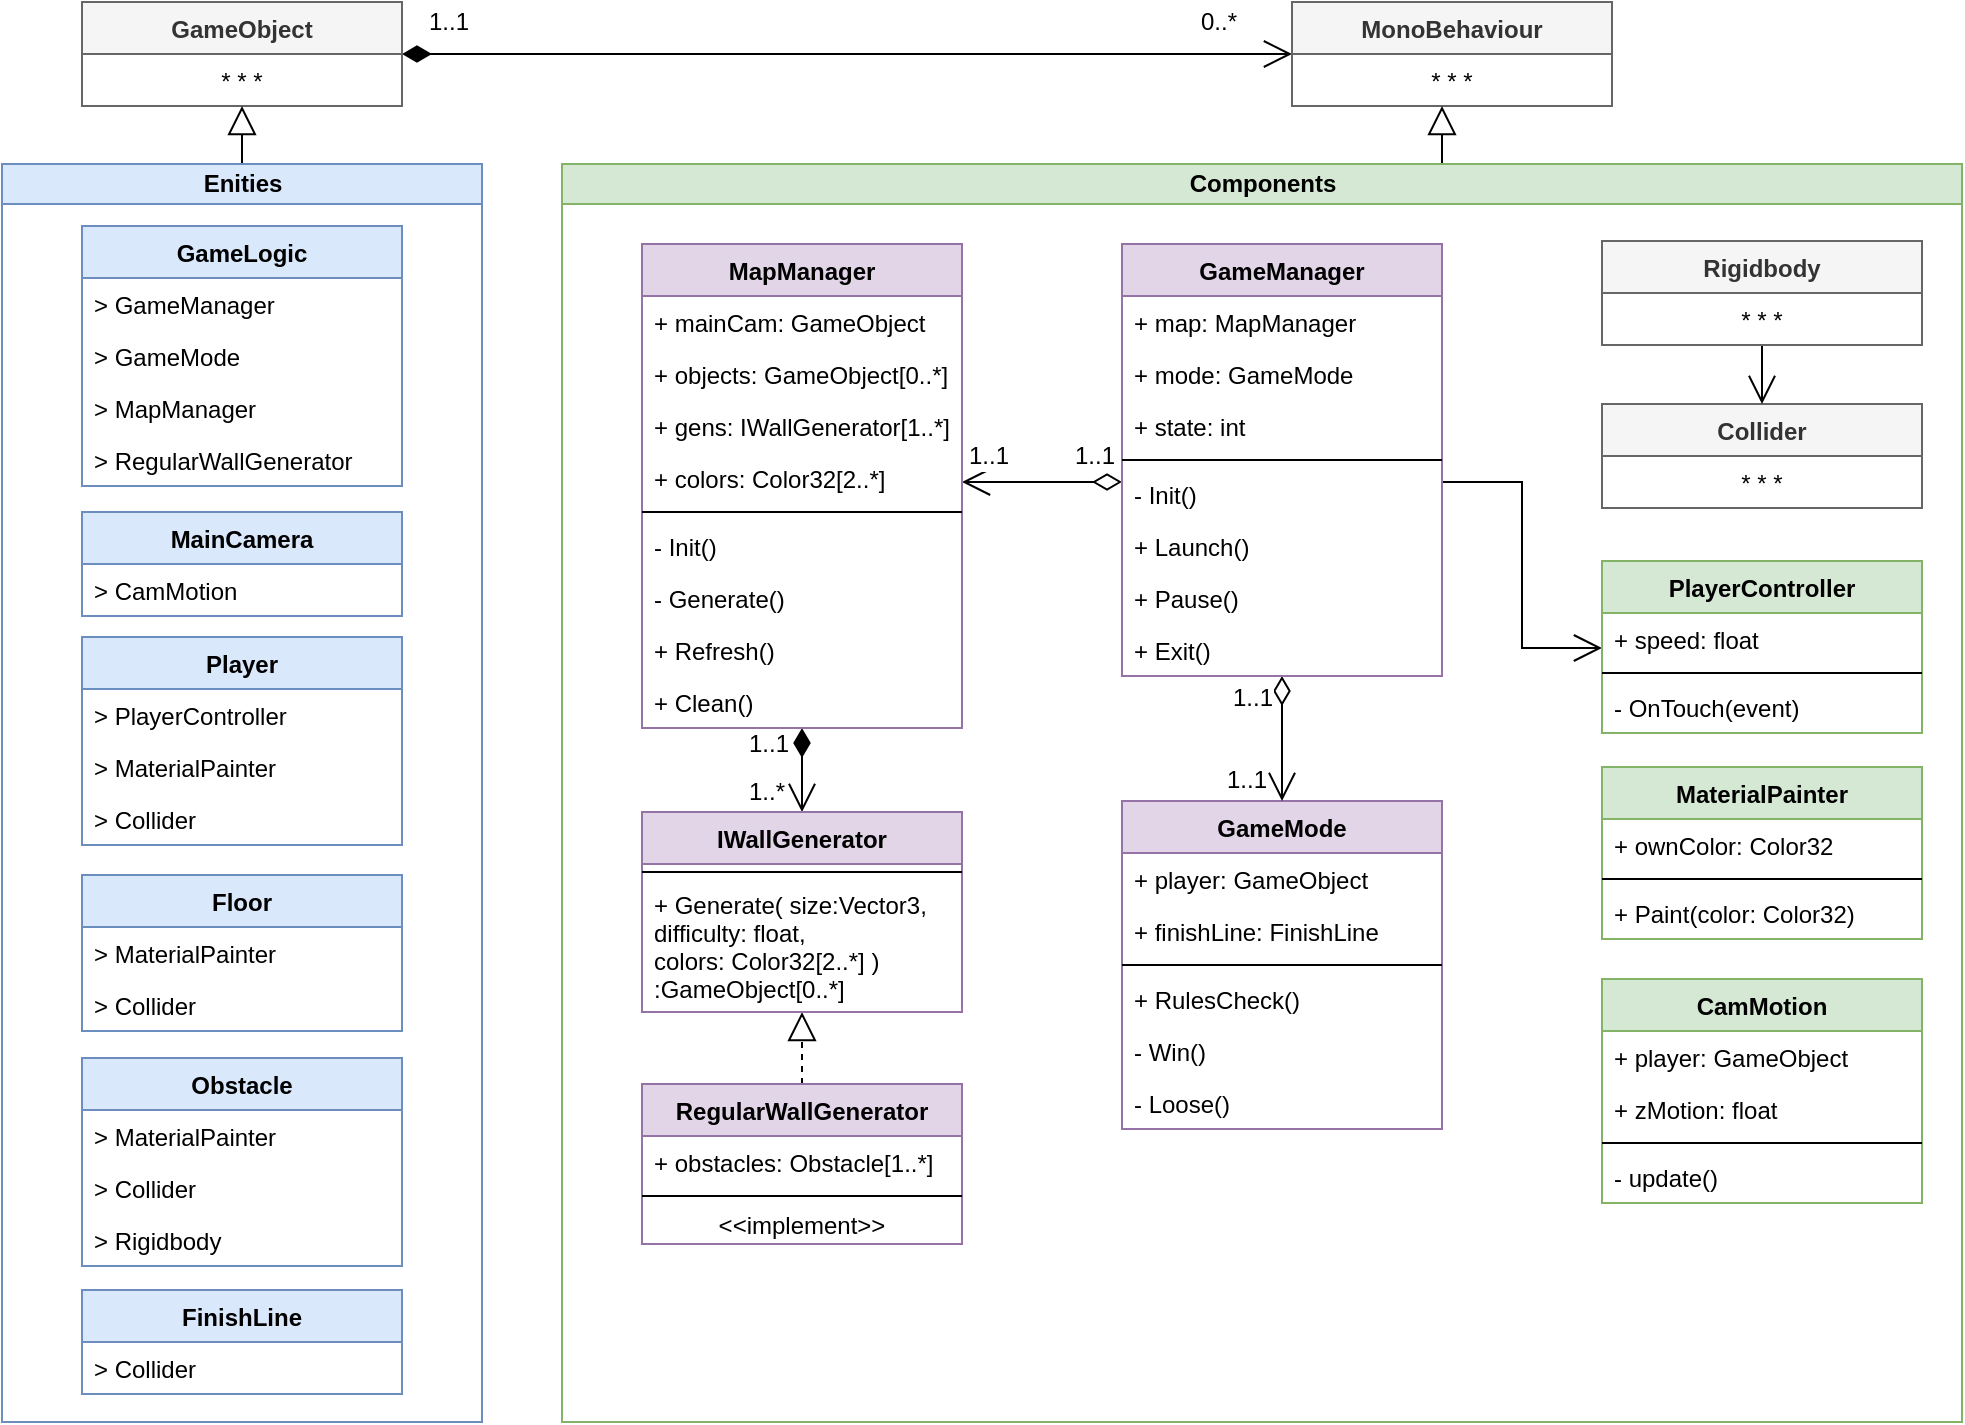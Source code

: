 <mxfile pages="1" version="11.2.4" type="device"><diagram id="SyFU3XobUK3VFmOFQdtk" name="Page-1"><mxGraphModel dx="1185" dy="693" grid="1" gridSize="10" guides="1" tooltips="1" connect="1" arrows="1" fold="1" page="1" pageScale="1" pageWidth="827" pageHeight="1169" math="0" shadow="0"><root><mxCell id="0"/><mxCell id="1" parent="0"/><mxCell id="uDE6Geh_XxL6lr4cTmdv-70" style="edgeStyle=orthogonalEdgeStyle;rounded=0;orthogonalLoop=1;jettySize=auto;html=1;startSize=12;endArrow=diamondThin;endFill=1;endSize=12;startArrow=open;startFill=0;" edge="1" parent="1" source="uDE6Geh_XxL6lr4cTmdv-1" target="uDE6Geh_XxL6lr4cTmdv-5"><mxGeometry relative="1" as="geometry"/></mxCell><mxCell id="uDE6Geh_XxL6lr4cTmdv-71" value="1..1" style="text;html=1;resizable=0;points=[];align=center;verticalAlign=middle;labelBackgroundColor=#ffffff;" vertex="1" connectable="0" parent="uDE6Geh_XxL6lr4cTmdv-70"><mxGeometry x="0.939" y="-2" relative="1" as="geometry"><mxPoint x="9" y="-14" as="offset"/></mxGeometry></mxCell><mxCell id="uDE6Geh_XxL6lr4cTmdv-72" value="0..*" style="text;html=1;resizable=0;points=[];align=center;verticalAlign=middle;labelBackgroundColor=#ffffff;" vertex="1" connectable="0" parent="uDE6Geh_XxL6lr4cTmdv-70"><mxGeometry x="-0.817" y="3" relative="1" as="geometry"><mxPoint x="3" y="-19" as="offset"/></mxGeometry></mxCell><mxCell id="uDE6Geh_XxL6lr4cTmdv-1" value="MonoBehaviour" style="swimlane;fontStyle=1;align=center;verticalAlign=top;childLayout=stackLayout;horizontal=1;startSize=26;horizontalStack=0;resizeParent=1;resizeParentMax=0;resizeLast=0;collapsible=1;marginBottom=0;fillColor=#f5f5f5;strokeColor=#666666;fontColor=#333333;" vertex="1" parent="1"><mxGeometry x="685" y="280" width="160" height="52" as="geometry"/></mxCell><mxCell id="uDE6Geh_XxL6lr4cTmdv-2" value="* * *" style="text;strokeColor=none;fillColor=none;align=center;verticalAlign=top;spacingLeft=4;spacingRight=4;overflow=hidden;rotatable=0;points=[[0,0.5],[1,0.5]];portConstraint=eastwest;" vertex="1" parent="uDE6Geh_XxL6lr4cTmdv-1"><mxGeometry y="26" width="160" height="26" as="geometry"/></mxCell><mxCell id="uDE6Geh_XxL6lr4cTmdv-5" value="GameObject" style="swimlane;fontStyle=1;align=center;verticalAlign=top;childLayout=stackLayout;horizontal=1;startSize=26;horizontalStack=0;resizeParent=1;resizeParentMax=0;resizeLast=0;collapsible=1;marginBottom=0;fillColor=#f5f5f5;strokeColor=#666666;fontColor=#333333;" vertex="1" parent="1"><mxGeometry x="80" y="280" width="160" height="52" as="geometry"/></mxCell><mxCell id="uDE6Geh_XxL6lr4cTmdv-6" value="* * *" style="text;strokeColor=none;fillColor=none;align=center;verticalAlign=top;spacingLeft=4;spacingRight=4;overflow=hidden;rotatable=0;points=[[0,0.5],[1,0.5]];portConstraint=eastwest;" vertex="1" parent="uDE6Geh_XxL6lr4cTmdv-5"><mxGeometry y="26" width="160" height="26" as="geometry"/></mxCell><mxCell id="uDE6Geh_XxL6lr4cTmdv-53" style="edgeStyle=orthogonalEdgeStyle;rounded=0;orthogonalLoop=1;jettySize=auto;html=1;endArrow=block;endFill=0;endSize=12;startSize=12;" edge="1" parent="1" source="uDE6Geh_XxL6lr4cTmdv-54" target="uDE6Geh_XxL6lr4cTmdv-1"><mxGeometry relative="1" as="geometry"><mxPoint x="800" y="400" as="sourcePoint"/><Array as="points"><mxPoint x="760" y="350"/><mxPoint x="760" y="350"/></Array></mxGeometry></mxCell><mxCell id="uDE6Geh_XxL6lr4cTmdv-54" value="Components" style="swimlane;html=1;startSize=20;horizontal=1;containerType=tree;fillColor=#d5e8d4;strokeColor=#82b366;" vertex="1" parent="1"><mxGeometry x="320" y="361" width="700" height="629" as="geometry"/></mxCell><mxCell id="uDE6Geh_XxL6lr4cTmdv-80" style="edgeStyle=orthogonalEdgeStyle;rounded=0;orthogonalLoop=1;jettySize=auto;html=1;startArrow=none;startFill=0;startSize=12;endArrow=open;endFill=0;endSize=12;" edge="1" parent="uDE6Geh_XxL6lr4cTmdv-54" source="uDE6Geh_XxL6lr4cTmdv-9" target="uDE6Geh_XxL6lr4cTmdv-21"><mxGeometry relative="1" as="geometry"><Array as="points"><mxPoint x="480" y="159"/><mxPoint x="480" y="242"/></Array></mxGeometry></mxCell><mxCell id="uDE6Geh_XxL6lr4cTmdv-42" value="GameMode" style="swimlane;fontStyle=1;align=center;verticalAlign=top;childLayout=stackLayout;horizontal=1;startSize=26;horizontalStack=0;resizeParent=1;resizeParentMax=0;resizeLast=0;collapsible=1;marginBottom=0;fillColor=#e1d5e7;strokeColor=#9673a6;" vertex="1" parent="uDE6Geh_XxL6lr4cTmdv-54"><mxGeometry x="280" y="318.5" width="160" height="164" as="geometry"/></mxCell><mxCell id="uDE6Geh_XxL6lr4cTmdv-43" value="+ player: GameObject" style="text;strokeColor=none;fillColor=none;align=left;verticalAlign=top;spacingLeft=4;spacingRight=4;overflow=hidden;rotatable=0;points=[[0,0.5],[1,0.5]];portConstraint=eastwest;" vertex="1" parent="uDE6Geh_XxL6lr4cTmdv-42"><mxGeometry y="26" width="160" height="26" as="geometry"/></mxCell><mxCell id="uDE6Geh_XxL6lr4cTmdv-129" value="+ finishLine: FinishLine" style="text;strokeColor=none;fillColor=none;align=left;verticalAlign=top;spacingLeft=4;spacingRight=4;overflow=hidden;rotatable=0;points=[[0,0.5],[1,0.5]];portConstraint=eastwest;" vertex="1" parent="uDE6Geh_XxL6lr4cTmdv-42"><mxGeometry y="52" width="160" height="26" as="geometry"/></mxCell><mxCell id="uDE6Geh_XxL6lr4cTmdv-44" value="" style="line;strokeWidth=1;fillColor=none;align=left;verticalAlign=middle;spacingTop=-1;spacingLeft=3;spacingRight=3;rotatable=0;labelPosition=right;points=[];portConstraint=eastwest;" vertex="1" parent="uDE6Geh_XxL6lr4cTmdv-42"><mxGeometry y="78" width="160" height="8" as="geometry"/></mxCell><mxCell id="uDE6Geh_XxL6lr4cTmdv-45" value="+ RulesCheck()" style="text;strokeColor=none;fillColor=none;align=left;verticalAlign=top;spacingLeft=4;spacingRight=4;overflow=hidden;rotatable=0;points=[[0,0.5],[1,0.5]];portConstraint=eastwest;" vertex="1" parent="uDE6Geh_XxL6lr4cTmdv-42"><mxGeometry y="86" width="160" height="26" as="geometry"/></mxCell><mxCell id="uDE6Geh_XxL6lr4cTmdv-87" value="- Win()" style="text;strokeColor=none;fillColor=none;align=left;verticalAlign=top;spacingLeft=4;spacingRight=4;overflow=hidden;rotatable=0;points=[[0,0.5],[1,0.5]];portConstraint=eastwest;" vertex="1" parent="uDE6Geh_XxL6lr4cTmdv-42"><mxGeometry y="112" width="160" height="26" as="geometry"/></mxCell><mxCell id="uDE6Geh_XxL6lr4cTmdv-84" value="- Loose()" style="text;strokeColor=none;fillColor=none;align=left;verticalAlign=top;spacingLeft=4;spacingRight=4;overflow=hidden;rotatable=0;points=[[0,0.5],[1,0.5]];portConstraint=eastwest;" vertex="1" parent="uDE6Geh_XxL6lr4cTmdv-42"><mxGeometry y="138" width="160" height="26" as="geometry"/></mxCell><mxCell id="uDE6Geh_XxL6lr4cTmdv-38" value="MaterialPainter" style="swimlane;fontStyle=1;align=center;verticalAlign=top;childLayout=stackLayout;horizontal=1;startSize=26;horizontalStack=0;resizeParent=1;resizeParentMax=0;resizeLast=0;collapsible=1;marginBottom=0;fillColor=#d5e8d4;strokeColor=#82b366;" vertex="1" parent="uDE6Geh_XxL6lr4cTmdv-54"><mxGeometry x="520" y="301.5" width="160" height="86" as="geometry"/></mxCell><mxCell id="uDE6Geh_XxL6lr4cTmdv-39" value="+ ownColor: Color32" style="text;strokeColor=none;fillColor=none;align=left;verticalAlign=top;spacingLeft=4;spacingRight=4;overflow=hidden;rotatable=0;points=[[0,0.5],[1,0.5]];portConstraint=eastwest;" vertex="1" parent="uDE6Geh_XxL6lr4cTmdv-38"><mxGeometry y="26" width="160" height="26" as="geometry"/></mxCell><mxCell id="uDE6Geh_XxL6lr4cTmdv-40" value="" style="line;strokeWidth=1;fillColor=none;align=left;verticalAlign=middle;spacingTop=-1;spacingLeft=3;spacingRight=3;rotatable=0;labelPosition=right;points=[];portConstraint=eastwest;" vertex="1" parent="uDE6Geh_XxL6lr4cTmdv-38"><mxGeometry y="52" width="160" height="8" as="geometry"/></mxCell><mxCell id="uDE6Geh_XxL6lr4cTmdv-41" value="+ Paint(color: Color32)" style="text;strokeColor=none;fillColor=none;align=left;verticalAlign=top;spacingLeft=4;spacingRight=4;overflow=hidden;rotatable=0;points=[[0,0.5],[1,0.5]];portConstraint=eastwest;" vertex="1" parent="uDE6Geh_XxL6lr4cTmdv-38"><mxGeometry y="60" width="160" height="26" as="geometry"/></mxCell><mxCell id="uDE6Geh_XxL6lr4cTmdv-75" style="edgeStyle=orthogonalEdgeStyle;rounded=0;orthogonalLoop=1;jettySize=auto;html=1;startArrow=diamondThin;startFill=0;startSize=12;endArrow=open;endFill=0;endSize=12;" edge="1" parent="uDE6Geh_XxL6lr4cTmdv-54" source="uDE6Geh_XxL6lr4cTmdv-9" target="uDE6Geh_XxL6lr4cTmdv-42"><mxGeometry relative="1" as="geometry"><Array as="points"><mxPoint x="360" y="289"/><mxPoint x="360" y="289"/></Array></mxGeometry></mxCell><mxCell id="uDE6Geh_XxL6lr4cTmdv-104" value="1..1" style="text;html=1;resizable=0;points=[];align=center;verticalAlign=middle;labelBackgroundColor=#ffffff;" vertex="1" connectable="0" parent="uDE6Geh_XxL6lr4cTmdv-75"><mxGeometry x="-0.68" y="1" relative="1" as="geometry"><mxPoint x="-16" y="0.5" as="offset"/></mxGeometry></mxCell><mxCell id="uDE6Geh_XxL6lr4cTmdv-105" value="1..1" style="text;html=1;resizable=0;points=[];align=center;verticalAlign=middle;labelBackgroundColor=#ffffff;direction=south;" vertex="1" connectable="0" parent="uDE6Geh_XxL6lr4cTmdv-75"><mxGeometry x="0.677" y="-3" relative="1" as="geometry"><mxPoint x="-15" y="-0.5" as="offset"/></mxGeometry></mxCell><mxCell id="uDE6Geh_XxL6lr4cTmdv-76" style="edgeStyle=orthogonalEdgeStyle;rounded=0;orthogonalLoop=1;jettySize=auto;html=1;startArrow=diamondThin;startFill=0;startSize=12;endArrow=open;endFill=0;endSize=12;" edge="1" parent="uDE6Geh_XxL6lr4cTmdv-54" source="uDE6Geh_XxL6lr4cTmdv-9" target="uDE6Geh_XxL6lr4cTmdv-33"><mxGeometry relative="1" as="geometry"><Array as="points"><mxPoint x="240" y="159"/><mxPoint x="240" y="159"/></Array></mxGeometry></mxCell><mxCell id="uDE6Geh_XxL6lr4cTmdv-102" value="1..1" style="text;html=1;resizable=0;points=[];align=center;verticalAlign=middle;labelBackgroundColor=#ffffff;" vertex="1" connectable="0" parent="uDE6Geh_XxL6lr4cTmdv-76"><mxGeometry x="0.765" y="-1" relative="1" as="geometry"><mxPoint x="3" y="-12" as="offset"/></mxGeometry></mxCell><mxCell id="uDE6Geh_XxL6lr4cTmdv-103" value="1..1" style="text;html=1;resizable=0;points=[];align=center;verticalAlign=middle;labelBackgroundColor=#ffffff;" vertex="1" connectable="0" parent="uDE6Geh_XxL6lr4cTmdv-76"><mxGeometry x="-0.255" y="17" relative="1" as="geometry"><mxPoint x="16" y="-30" as="offset"/></mxGeometry></mxCell><mxCell id="uDE6Geh_XxL6lr4cTmdv-9" value="GameManager" style="swimlane;fontStyle=1;align=center;verticalAlign=top;childLayout=stackLayout;horizontal=1;startSize=26;horizontalStack=0;resizeParent=1;resizeParentMax=0;resizeLast=0;collapsible=1;marginBottom=0;fillColor=#e1d5e7;strokeColor=#9673a6;" vertex="1" parent="uDE6Geh_XxL6lr4cTmdv-54"><mxGeometry x="280" y="40" width="160" height="216" as="geometry"/></mxCell><mxCell id="uDE6Geh_XxL6lr4cTmdv-81" value="+ map: MapManager" style="text;strokeColor=none;fillColor=none;align=left;verticalAlign=top;spacingLeft=4;spacingRight=4;overflow=hidden;rotatable=0;points=[[0,0.5],[1,0.5]];portConstraint=eastwest;" vertex="1" parent="uDE6Geh_XxL6lr4cTmdv-9"><mxGeometry y="26" width="160" height="26" as="geometry"/></mxCell><mxCell id="uDE6Geh_XxL6lr4cTmdv-82" value="+ mode: GameMode" style="text;strokeColor=none;fillColor=none;align=left;verticalAlign=top;spacingLeft=4;spacingRight=4;overflow=hidden;rotatable=0;points=[[0,0.5],[1,0.5]];portConstraint=eastwest;" vertex="1" parent="uDE6Geh_XxL6lr4cTmdv-9"><mxGeometry y="52" width="160" height="26" as="geometry"/></mxCell><mxCell id="uDE6Geh_XxL6lr4cTmdv-10" value="+ state: int" style="text;strokeColor=none;fillColor=none;align=left;verticalAlign=top;spacingLeft=4;spacingRight=4;overflow=hidden;rotatable=0;points=[[0,0.5],[1,0.5]];portConstraint=eastwest;" vertex="1" parent="uDE6Geh_XxL6lr4cTmdv-9"><mxGeometry y="78" width="160" height="26" as="geometry"/></mxCell><mxCell id="uDE6Geh_XxL6lr4cTmdv-11" value="" style="line;strokeWidth=1;fillColor=none;align=left;verticalAlign=middle;spacingTop=-1;spacingLeft=3;spacingRight=3;rotatable=0;labelPosition=right;points=[];portConstraint=eastwest;" vertex="1" parent="uDE6Geh_XxL6lr4cTmdv-9"><mxGeometry y="104" width="160" height="8" as="geometry"/></mxCell><mxCell id="uDE6Geh_XxL6lr4cTmdv-83" value="- Init()" style="text;strokeColor=none;fillColor=none;align=left;verticalAlign=top;spacingLeft=4;spacingRight=4;overflow=hidden;rotatable=0;points=[[0,0.5],[1,0.5]];portConstraint=eastwest;" vertex="1" parent="uDE6Geh_XxL6lr4cTmdv-9"><mxGeometry y="112" width="160" height="26" as="geometry"/></mxCell><mxCell id="uDE6Geh_XxL6lr4cTmdv-12" value="+ Launch()" style="text;strokeColor=none;fillColor=none;align=left;verticalAlign=top;spacingLeft=4;spacingRight=4;overflow=hidden;rotatable=0;points=[[0,0.5],[1,0.5]];portConstraint=eastwest;" vertex="1" parent="uDE6Geh_XxL6lr4cTmdv-9"><mxGeometry y="138" width="160" height="26" as="geometry"/></mxCell><mxCell id="uDE6Geh_XxL6lr4cTmdv-85" value="+ Pause()" style="text;strokeColor=none;fillColor=none;align=left;verticalAlign=top;spacingLeft=4;spacingRight=4;overflow=hidden;rotatable=0;points=[[0,0.5],[1,0.5]];portConstraint=eastwest;" vertex="1" parent="uDE6Geh_XxL6lr4cTmdv-9"><mxGeometry y="164" width="160" height="26" as="geometry"/></mxCell><mxCell id="uDE6Geh_XxL6lr4cTmdv-86" value="+ Exit()" style="text;strokeColor=none;fillColor=none;align=left;verticalAlign=top;spacingLeft=4;spacingRight=4;overflow=hidden;rotatable=0;points=[[0,0.5],[1,0.5]];portConstraint=eastwest;" vertex="1" parent="uDE6Geh_XxL6lr4cTmdv-9"><mxGeometry y="190" width="160" height="26" as="geometry"/></mxCell><mxCell id="uDE6Geh_XxL6lr4cTmdv-46" value="CamMotion" style="swimlane;fontStyle=1;align=center;verticalAlign=top;childLayout=stackLayout;horizontal=1;startSize=26;horizontalStack=0;resizeParent=1;resizeParentMax=0;resizeLast=0;collapsible=1;marginBottom=0;fillColor=#d5e8d4;strokeColor=#82b366;" vertex="1" parent="uDE6Geh_XxL6lr4cTmdv-54"><mxGeometry x="520" y="407.5" width="160" height="112" as="geometry"/></mxCell><mxCell id="uDE6Geh_XxL6lr4cTmdv-109" value="+ player: GameObject" style="text;strokeColor=none;fillColor=none;align=left;verticalAlign=top;spacingLeft=4;spacingRight=4;overflow=hidden;rotatable=0;points=[[0,0.5],[1,0.5]];portConstraint=eastwest;" vertex="1" parent="uDE6Geh_XxL6lr4cTmdv-46"><mxGeometry y="26" width="160" height="26" as="geometry"/></mxCell><mxCell id="uDE6Geh_XxL6lr4cTmdv-47" value="+ zMotion: float" style="text;strokeColor=none;fillColor=none;align=left;verticalAlign=top;spacingLeft=4;spacingRight=4;overflow=hidden;rotatable=0;points=[[0,0.5],[1,0.5]];portConstraint=eastwest;" vertex="1" parent="uDE6Geh_XxL6lr4cTmdv-46"><mxGeometry y="52" width="160" height="26" as="geometry"/></mxCell><mxCell id="uDE6Geh_XxL6lr4cTmdv-48" value="" style="line;strokeWidth=1;fillColor=none;align=left;verticalAlign=middle;spacingTop=-1;spacingLeft=3;spacingRight=3;rotatable=0;labelPosition=right;points=[];portConstraint=eastwest;" vertex="1" parent="uDE6Geh_XxL6lr4cTmdv-46"><mxGeometry y="78" width="160" height="8" as="geometry"/></mxCell><mxCell id="uDE6Geh_XxL6lr4cTmdv-49" value="- update()" style="text;strokeColor=none;fillColor=none;align=left;verticalAlign=top;spacingLeft=4;spacingRight=4;overflow=hidden;rotatable=0;points=[[0,0.5],[1,0.5]];portConstraint=eastwest;" vertex="1" parent="uDE6Geh_XxL6lr4cTmdv-46"><mxGeometry y="86" width="160" height="26" as="geometry"/></mxCell><mxCell id="uDE6Geh_XxL6lr4cTmdv-97" style="edgeStyle=orthogonalEdgeStyle;rounded=0;orthogonalLoop=1;jettySize=auto;html=1;startArrow=none;startFill=0;startSize=12;endArrow=block;endFill=0;endSize=12;dashed=1;" edge="1" parent="uDE6Geh_XxL6lr4cTmdv-54" source="uDE6Geh_XxL6lr4cTmdv-25" target="uDE6Geh_XxL6lr4cTmdv-91"><mxGeometry relative="1" as="geometry"><Array as="points"><mxPoint x="120" y="412"/><mxPoint x="120" y="412"/></Array></mxGeometry></mxCell><mxCell id="uDE6Geh_XxL6lr4cTmdv-25" value="RegularWallGenerator" style="swimlane;fontStyle=1;align=center;verticalAlign=top;childLayout=stackLayout;horizontal=1;startSize=26;horizontalStack=0;resizeParent=1;resizeParentMax=0;resizeLast=0;collapsible=1;marginBottom=0;fillColor=#e1d5e7;strokeColor=#9673a6;" vertex="1" parent="uDE6Geh_XxL6lr4cTmdv-54"><mxGeometry x="40" y="460" width="160" height="80" as="geometry"/></mxCell><mxCell id="uDE6Geh_XxL6lr4cTmdv-26" value="+ obstacles: Obstacle[1..*]" style="text;strokeColor=none;fillColor=none;align=left;verticalAlign=top;spacingLeft=4;spacingRight=4;overflow=hidden;rotatable=0;points=[[0,0.5],[1,0.5]];portConstraint=eastwest;" vertex="1" parent="uDE6Geh_XxL6lr4cTmdv-25"><mxGeometry y="26" width="160" height="26" as="geometry"/></mxCell><mxCell id="uDE6Geh_XxL6lr4cTmdv-27" value="" style="line;strokeWidth=1;fillColor=none;align=left;verticalAlign=middle;spacingTop=-1;spacingLeft=3;spacingRight=3;rotatable=0;labelPosition=right;points=[];portConstraint=eastwest;" vertex="1" parent="uDE6Geh_XxL6lr4cTmdv-25"><mxGeometry y="52" width="160" height="8" as="geometry"/></mxCell><mxCell id="uDE6Geh_XxL6lr4cTmdv-28" value="&lt;&lt;implement&gt;&gt;" style="text;strokeColor=none;fillColor=none;align=center;verticalAlign=middle;spacingLeft=4;spacingRight=4;overflow=hidden;rotatable=0;points=[[0,0.5],[1,0.5]];portConstraint=eastwest;" vertex="1" parent="uDE6Geh_XxL6lr4cTmdv-25"><mxGeometry y="60" width="160" height="20" as="geometry"/></mxCell><mxCell id="uDE6Geh_XxL6lr4cTmdv-77" style="edgeStyle=orthogonalEdgeStyle;rounded=0;orthogonalLoop=1;jettySize=auto;html=1;startArrow=diamondThin;startFill=1;startSize=12;endArrow=open;endFill=0;endSize=12;" edge="1" parent="uDE6Geh_XxL6lr4cTmdv-54" source="uDE6Geh_XxL6lr4cTmdv-33" target="uDE6Geh_XxL6lr4cTmdv-91"><mxGeometry relative="1" as="geometry"><Array as="points"><mxPoint x="120" y="289"/><mxPoint x="120" y="289"/></Array></mxGeometry></mxCell><mxCell id="uDE6Geh_XxL6lr4cTmdv-99" value="1..1" style="text;html=1;resizable=0;points=[];align=center;verticalAlign=middle;labelBackgroundColor=#ffffff;" vertex="1" connectable="0" parent="uDE6Geh_XxL6lr4cTmdv-77"><mxGeometry x="-0.191" relative="1" as="geometry"><mxPoint x="-17" y="-9.5" as="offset"/></mxGeometry></mxCell><mxCell id="uDE6Geh_XxL6lr4cTmdv-101" value="1..*" style="text;html=1;resizable=0;points=[];align=center;verticalAlign=middle;labelBackgroundColor=#ffffff;" vertex="1" connectable="0" parent="uDE6Geh_XxL6lr4cTmdv-77"><mxGeometry x="0.562" y="-6" relative="1" as="geometry"><mxPoint x="-12" y="-1" as="offset"/></mxGeometry></mxCell><mxCell id="uDE6Geh_XxL6lr4cTmdv-33" value="MapManager" style="swimlane;fontStyle=1;align=center;verticalAlign=top;childLayout=stackLayout;horizontal=1;startSize=26;horizontalStack=0;resizeParent=1;resizeParentMax=0;resizeLast=0;collapsible=1;marginBottom=0;fillColor=#e1d5e7;strokeColor=#9673a6;" vertex="1" parent="uDE6Geh_XxL6lr4cTmdv-54"><mxGeometry x="40" y="40" width="160" height="242" as="geometry"/></mxCell><mxCell id="uDE6Geh_XxL6lr4cTmdv-30" value="+ mainCam: GameObject" style="text;strokeColor=none;fillColor=none;align=left;verticalAlign=top;spacingLeft=4;spacingRight=4;overflow=hidden;rotatable=0;points=[[0,0.5],[1,0.5]];portConstraint=eastwest;" vertex="1" parent="uDE6Geh_XxL6lr4cTmdv-33"><mxGeometry y="26" width="160" height="26" as="geometry"/></mxCell><mxCell id="uDE6Geh_XxL6lr4cTmdv-34" value="+ objects: GameObject[0..*]" style="text;strokeColor=none;fillColor=none;align=left;verticalAlign=top;spacingLeft=4;spacingRight=4;overflow=hidden;rotatable=0;points=[[0,0.5],[1,0.5]];portConstraint=eastwest;" vertex="1" parent="uDE6Geh_XxL6lr4cTmdv-33"><mxGeometry y="52" width="160" height="26" as="geometry"/></mxCell><mxCell id="uDE6Geh_XxL6lr4cTmdv-96" value="+ gens: IWallGenerator[1..*]" style="text;strokeColor=none;fillColor=none;align=left;verticalAlign=top;spacingLeft=4;spacingRight=4;overflow=hidden;rotatable=0;points=[[0,0.5],[1,0.5]];portConstraint=eastwest;" vertex="1" parent="uDE6Geh_XxL6lr4cTmdv-33"><mxGeometry y="78" width="160" height="26" as="geometry"/></mxCell><mxCell id="uDE6Geh_XxL6lr4cTmdv-107" value="+ colors: Color32[2..*]" style="text;strokeColor=none;fillColor=none;align=left;verticalAlign=top;spacingLeft=4;spacingRight=4;overflow=hidden;rotatable=0;points=[[0,0.5],[1,0.5]];portConstraint=eastwest;" vertex="1" parent="uDE6Geh_XxL6lr4cTmdv-33"><mxGeometry y="104" width="160" height="26" as="geometry"/></mxCell><mxCell id="uDE6Geh_XxL6lr4cTmdv-35" value="" style="line;strokeWidth=1;fillColor=none;align=left;verticalAlign=middle;spacingTop=-1;spacingLeft=3;spacingRight=3;rotatable=0;labelPosition=right;points=[];portConstraint=eastwest;" vertex="1" parent="uDE6Geh_XxL6lr4cTmdv-33"><mxGeometry y="130" width="160" height="8" as="geometry"/></mxCell><mxCell id="uDE6Geh_XxL6lr4cTmdv-95" value="- Init()" style="text;strokeColor=none;fillColor=none;align=left;verticalAlign=top;spacingLeft=4;spacingRight=4;overflow=hidden;rotatable=0;points=[[0,0.5],[1,0.5]];portConstraint=eastwest;" vertex="1" parent="uDE6Geh_XxL6lr4cTmdv-33"><mxGeometry y="138" width="160" height="26" as="geometry"/></mxCell><mxCell id="uDE6Geh_XxL6lr4cTmdv-88" value="- Generate()" style="text;strokeColor=none;fillColor=none;align=left;verticalAlign=top;spacingLeft=4;spacingRight=4;overflow=hidden;rotatable=0;points=[[0,0.5],[1,0.5]];portConstraint=eastwest;" vertex="1" parent="uDE6Geh_XxL6lr4cTmdv-33"><mxGeometry y="164" width="160" height="26" as="geometry"/></mxCell><mxCell id="uDE6Geh_XxL6lr4cTmdv-36" value="+ Refresh()" style="text;strokeColor=none;fillColor=none;align=left;verticalAlign=top;spacingLeft=4;spacingRight=4;overflow=hidden;rotatable=0;points=[[0,0.5],[1,0.5]];portConstraint=eastwest;" vertex="1" parent="uDE6Geh_XxL6lr4cTmdv-33"><mxGeometry y="190" width="160" height="26" as="geometry"/></mxCell><mxCell id="uDE6Geh_XxL6lr4cTmdv-89" value="+ Clean()" style="text;strokeColor=none;fillColor=none;align=left;verticalAlign=top;spacingLeft=4;spacingRight=4;overflow=hidden;rotatable=0;points=[[0,0.5],[1,0.5]];portConstraint=eastwest;" vertex="1" parent="uDE6Geh_XxL6lr4cTmdv-33"><mxGeometry y="216" width="160" height="26" as="geometry"/></mxCell><mxCell id="uDE6Geh_XxL6lr4cTmdv-21" value="PlayerController" style="swimlane;fontStyle=1;align=center;verticalAlign=top;childLayout=stackLayout;horizontal=1;startSize=26;horizontalStack=0;resizeParent=1;resizeParentMax=0;resizeLast=0;collapsible=1;marginBottom=0;fillColor=#d5e8d4;strokeColor=#82b366;" vertex="1" parent="uDE6Geh_XxL6lr4cTmdv-54"><mxGeometry x="520" y="198.5" width="160" height="86" as="geometry"/></mxCell><mxCell id="uDE6Geh_XxL6lr4cTmdv-22" value="+ speed: float" style="text;strokeColor=none;fillColor=none;align=left;verticalAlign=top;spacingLeft=4;spacingRight=4;overflow=hidden;rotatable=0;points=[[0,0.5],[1,0.5]];portConstraint=eastwest;" vertex="1" parent="uDE6Geh_XxL6lr4cTmdv-21"><mxGeometry y="26" width="160" height="26" as="geometry"/></mxCell><mxCell id="uDE6Geh_XxL6lr4cTmdv-23" value="" style="line;strokeWidth=1;fillColor=none;align=left;verticalAlign=middle;spacingTop=-1;spacingLeft=3;spacingRight=3;rotatable=0;labelPosition=right;points=[];portConstraint=eastwest;" vertex="1" parent="uDE6Geh_XxL6lr4cTmdv-21"><mxGeometry y="52" width="160" height="8" as="geometry"/></mxCell><mxCell id="uDE6Geh_XxL6lr4cTmdv-24" value="- OnTouch(event)" style="text;strokeColor=none;fillColor=none;align=left;verticalAlign=top;spacingLeft=4;spacingRight=4;overflow=hidden;rotatable=0;points=[[0,0.5],[1,0.5]];portConstraint=eastwest;" vertex="1" parent="uDE6Geh_XxL6lr4cTmdv-21"><mxGeometry y="60" width="160" height="26" as="geometry"/></mxCell><mxCell id="uDE6Geh_XxL6lr4cTmdv-13" value="Collider" style="swimlane;fontStyle=1;align=center;verticalAlign=top;childLayout=stackLayout;horizontal=1;startSize=26;horizontalStack=0;resizeParent=1;resizeParentMax=0;resizeLast=0;collapsible=1;marginBottom=0;fillColor=#f5f5f5;strokeColor=#666666;fontColor=#333333;" vertex="1" parent="uDE6Geh_XxL6lr4cTmdv-54"><mxGeometry x="520" y="120" width="160" height="52" as="geometry"/></mxCell><mxCell id="uDE6Geh_XxL6lr4cTmdv-14" value="* * *" style="text;strokeColor=none;fillColor=none;align=center;verticalAlign=top;spacingLeft=4;spacingRight=4;overflow=hidden;rotatable=0;points=[[0,0.5],[1,0.5]];portConstraint=eastwest;" vertex="1" parent="uDE6Geh_XxL6lr4cTmdv-13"><mxGeometry y="26" width="160" height="26" as="geometry"/></mxCell><mxCell id="uDE6Geh_XxL6lr4cTmdv-74" style="edgeStyle=orthogonalEdgeStyle;rounded=0;orthogonalLoop=1;jettySize=auto;html=1;startArrow=none;startFill=0;startSize=12;endArrow=open;endFill=0;endSize=12;" edge="1" parent="uDE6Geh_XxL6lr4cTmdv-54" source="uDE6Geh_XxL6lr4cTmdv-17" target="uDE6Geh_XxL6lr4cTmdv-13"><mxGeometry relative="1" as="geometry"><Array as="points"><mxPoint x="600" y="99"/><mxPoint x="600" y="99"/></Array></mxGeometry></mxCell><mxCell id="uDE6Geh_XxL6lr4cTmdv-17" value="Rigidbody" style="swimlane;fontStyle=1;align=center;verticalAlign=top;childLayout=stackLayout;horizontal=1;startSize=26;horizontalStack=0;resizeParent=1;resizeParentMax=0;resizeLast=0;collapsible=1;marginBottom=0;fillColor=#f5f5f5;strokeColor=#666666;fontColor=#333333;" vertex="1" parent="uDE6Geh_XxL6lr4cTmdv-54"><mxGeometry x="520" y="38.5" width="160" height="52" as="geometry"/></mxCell><mxCell id="uDE6Geh_XxL6lr4cTmdv-18" value="* * *" style="text;strokeColor=none;fillColor=none;align=center;verticalAlign=top;spacingLeft=4;spacingRight=4;overflow=hidden;rotatable=0;points=[[0,0.5],[1,0.5]];portConstraint=eastwest;" vertex="1" parent="uDE6Geh_XxL6lr4cTmdv-17"><mxGeometry y="26" width="160" height="26" as="geometry"/></mxCell><mxCell id="uDE6Geh_XxL6lr4cTmdv-91" value="IWallGenerator" style="swimlane;fontStyle=1;align=center;verticalAlign=top;childLayout=stackLayout;horizontal=1;startSize=26;horizontalStack=0;resizeParent=1;resizeParentMax=0;resizeLast=0;collapsible=1;marginBottom=0;fillColor=#e1d5e7;strokeColor=#9673a6;" vertex="1" parent="uDE6Geh_XxL6lr4cTmdv-54"><mxGeometry x="40" y="324" width="160" height="100" as="geometry"/></mxCell><mxCell id="uDE6Geh_XxL6lr4cTmdv-93" value="" style="line;strokeWidth=1;fillColor=none;align=left;verticalAlign=middle;spacingTop=-1;spacingLeft=3;spacingRight=3;rotatable=0;labelPosition=right;points=[];portConstraint=eastwest;" vertex="1" parent="uDE6Geh_XxL6lr4cTmdv-91"><mxGeometry y="26" width="160" height="8" as="geometry"/></mxCell><mxCell id="uDE6Geh_XxL6lr4cTmdv-94" value="+ Generate( size:Vector3,&#xA;difficulty: float, &#xA;colors: Color32[2..*] )&#xA;:GameObject[0..*]" style="text;strokeColor=none;fillColor=none;align=left;verticalAlign=middle;spacingLeft=4;spacingRight=4;overflow=hidden;rotatable=0;points=[[0,0.5],[1,0.5]];portConstraint=eastwest;" vertex="1" parent="uDE6Geh_XxL6lr4cTmdv-91"><mxGeometry y="34" width="160" height="66" as="geometry"/></mxCell><mxCell id="uDE6Geh_XxL6lr4cTmdv-69" style="edgeStyle=orthogonalEdgeStyle;rounded=0;orthogonalLoop=1;jettySize=auto;html=1;exitX=0.5;exitY=0;exitDx=0;exitDy=0;startSize=12;endArrow=block;endFill=0;endSize=12;" edge="1" parent="1" source="uDE6Geh_XxL6lr4cTmdv-68" target="uDE6Geh_XxL6lr4cTmdv-5"><mxGeometry relative="1" as="geometry"><Array as="points"><mxPoint x="160" y="350"/><mxPoint x="160" y="350"/></Array></mxGeometry></mxCell><mxCell id="uDE6Geh_XxL6lr4cTmdv-68" value="Enities" style="swimlane;html=1;startSize=20;horizontal=1;containerType=tree;fillColor=#dae8fc;strokeColor=#6c8ebf;" vertex="1" parent="1"><mxGeometry x="40" y="361" width="240" height="629" as="geometry"/></mxCell><mxCell id="uDE6Geh_XxL6lr4cTmdv-66" value="FinishLine" style="swimlane;fontStyle=1;align=center;verticalAlign=top;childLayout=stackLayout;horizontal=1;startSize=26;horizontalStack=0;resizeParent=1;resizeParentMax=0;resizeLast=0;collapsible=1;marginBottom=0;fillColor=#dae8fc;strokeColor=#6c8ebf;" vertex="1" parent="uDE6Geh_XxL6lr4cTmdv-68"><mxGeometry x="40" y="563" width="160" height="52" as="geometry"/></mxCell><mxCell id="uDE6Geh_XxL6lr4cTmdv-121" value="&gt; Collider" style="text;strokeColor=none;fillColor=none;align=left;verticalAlign=top;spacingLeft=4;spacingRight=4;overflow=hidden;rotatable=0;points=[[0,0.5],[1,0.5]];portConstraint=eastwest;" vertex="1" parent="uDE6Geh_XxL6lr4cTmdv-66"><mxGeometry y="26" width="160" height="26" as="geometry"/></mxCell><mxCell id="uDE6Geh_XxL6lr4cTmdv-63" value="Obstacle" style="swimlane;fontStyle=1;align=center;verticalAlign=top;childLayout=stackLayout;horizontal=1;startSize=26;horizontalStack=0;resizeParent=1;resizeParentMax=0;resizeLast=0;collapsible=1;marginBottom=0;fillColor=#dae8fc;strokeColor=#6c8ebf;" vertex="1" parent="uDE6Geh_XxL6lr4cTmdv-68"><mxGeometry x="40" y="447" width="160" height="104" as="geometry"/></mxCell><mxCell id="uDE6Geh_XxL6lr4cTmdv-120" value="&gt; MaterialPainter" style="text;strokeColor=none;fillColor=none;align=left;verticalAlign=top;spacingLeft=4;spacingRight=4;overflow=hidden;rotatable=0;points=[[0,0.5],[1,0.5]];portConstraint=eastwest;" vertex="1" parent="uDE6Geh_XxL6lr4cTmdv-63"><mxGeometry y="26" width="160" height="26" as="geometry"/></mxCell><mxCell id="uDE6Geh_XxL6lr4cTmdv-127" value="&gt; Collider" style="text;strokeColor=none;fillColor=none;align=left;verticalAlign=top;spacingLeft=4;spacingRight=4;overflow=hidden;rotatable=0;points=[[0,0.5],[1,0.5]];portConstraint=eastwest;" vertex="1" parent="uDE6Geh_XxL6lr4cTmdv-63"><mxGeometry y="52" width="160" height="26" as="geometry"/></mxCell><mxCell id="uDE6Geh_XxL6lr4cTmdv-126" value="&gt; Rigidbody" style="text;strokeColor=none;fillColor=none;align=left;verticalAlign=top;spacingLeft=4;spacingRight=4;overflow=hidden;rotatable=0;points=[[0,0.5],[1,0.5]];portConstraint=eastwest;" vertex="1" parent="uDE6Geh_XxL6lr4cTmdv-63"><mxGeometry y="78" width="160" height="26" as="geometry"/></mxCell><mxCell id="uDE6Geh_XxL6lr4cTmdv-62" value="Floor" style="swimlane;fontStyle=1;align=center;verticalAlign=top;childLayout=stackLayout;horizontal=1;startSize=26;horizontalStack=0;resizeParent=1;resizeParentMax=0;resizeLast=0;collapsible=1;marginBottom=0;fillColor=#dae8fc;strokeColor=#6c8ebf;" vertex="1" parent="uDE6Geh_XxL6lr4cTmdv-68"><mxGeometry x="40" y="355.5" width="160" height="78" as="geometry"/></mxCell><mxCell id="uDE6Geh_XxL6lr4cTmdv-119" value="&gt; MaterialPainter" style="text;strokeColor=none;fillColor=none;align=left;verticalAlign=top;spacingLeft=4;spacingRight=4;overflow=hidden;rotatable=0;points=[[0,0.5],[1,0.5]];portConstraint=eastwest;" vertex="1" parent="uDE6Geh_XxL6lr4cTmdv-62"><mxGeometry y="26" width="160" height="26" as="geometry"/></mxCell><mxCell id="uDE6Geh_XxL6lr4cTmdv-124" value="&gt; Collider" style="text;strokeColor=none;fillColor=none;align=left;verticalAlign=top;spacingLeft=4;spacingRight=4;overflow=hidden;rotatable=0;points=[[0,0.5],[1,0.5]];portConstraint=eastwest;" vertex="1" parent="uDE6Geh_XxL6lr4cTmdv-62"><mxGeometry y="52" width="160" height="26" as="geometry"/></mxCell><mxCell id="uDE6Geh_XxL6lr4cTmdv-61" value="Player" style="swimlane;fontStyle=1;align=center;verticalAlign=top;childLayout=stackLayout;horizontal=1;startSize=26;horizontalStack=0;resizeParent=1;resizeParentMax=0;resizeLast=0;collapsible=1;marginBottom=0;fillColor=#dae8fc;strokeColor=#6c8ebf;" vertex="1" parent="uDE6Geh_XxL6lr4cTmdv-68"><mxGeometry x="40" y="236.5" width="160" height="104" as="geometry"/></mxCell><mxCell id="uDE6Geh_XxL6lr4cTmdv-116" value="&gt; PlayerController" style="text;strokeColor=none;fillColor=none;align=left;verticalAlign=top;spacingLeft=4;spacingRight=4;overflow=hidden;rotatable=0;points=[[0,0.5],[1,0.5]];portConstraint=eastwest;" vertex="1" parent="uDE6Geh_XxL6lr4cTmdv-61"><mxGeometry y="26" width="160" height="26" as="geometry"/></mxCell><mxCell id="uDE6Geh_XxL6lr4cTmdv-117" value="&gt; MaterialPainter" style="text;strokeColor=none;fillColor=none;align=left;verticalAlign=top;spacingLeft=4;spacingRight=4;overflow=hidden;rotatable=0;points=[[0,0.5],[1,0.5]];portConstraint=eastwest;" vertex="1" parent="uDE6Geh_XxL6lr4cTmdv-61"><mxGeometry y="52" width="160" height="26" as="geometry"/></mxCell><mxCell id="uDE6Geh_XxL6lr4cTmdv-125" value="&gt; Collider" style="text;strokeColor=none;fillColor=none;align=left;verticalAlign=top;spacingLeft=4;spacingRight=4;overflow=hidden;rotatable=0;points=[[0,0.5],[1,0.5]];portConstraint=eastwest;" vertex="1" parent="uDE6Geh_XxL6lr4cTmdv-61"><mxGeometry y="78" width="160" height="26" as="geometry"/></mxCell><mxCell id="uDE6Geh_XxL6lr4cTmdv-55" value="MainCamera" style="swimlane;fontStyle=1;align=center;verticalAlign=top;childLayout=stackLayout;horizontal=1;startSize=26;horizontalStack=0;resizeParent=1;resizeParentMax=0;resizeLast=0;collapsible=1;marginBottom=0;fillColor=#dae8fc;strokeColor=#6c8ebf;" vertex="1" parent="uDE6Geh_XxL6lr4cTmdv-68"><mxGeometry x="40" y="174" width="160" height="52" as="geometry"/></mxCell><mxCell id="uDE6Geh_XxL6lr4cTmdv-114" value="&gt; CamMotion" style="text;strokeColor=none;fillColor=none;align=left;verticalAlign=top;spacingLeft=4;spacingRight=4;overflow=hidden;rotatable=0;points=[[0,0.5],[1,0.5]];portConstraint=eastwest;" vertex="1" parent="uDE6Geh_XxL6lr4cTmdv-55"><mxGeometry y="26" width="160" height="26" as="geometry"/></mxCell><mxCell id="uDE6Geh_XxL6lr4cTmdv-110" value="GameLogic" style="swimlane;fontStyle=1;align=center;verticalAlign=top;childLayout=stackLayout;horizontal=1;startSize=26;horizontalStack=0;resizeParent=1;resizeParentMax=0;resizeLast=0;collapsible=1;marginBottom=0;fillColor=#dae8fc;strokeColor=#6c8ebf;" vertex="1" parent="uDE6Geh_XxL6lr4cTmdv-68"><mxGeometry x="40" y="31" width="160" height="130" as="geometry"/></mxCell><mxCell id="uDE6Geh_XxL6lr4cTmdv-112" value="&gt; GameManager" style="text;strokeColor=none;fillColor=none;align=left;verticalAlign=top;spacingLeft=4;spacingRight=4;overflow=hidden;rotatable=0;points=[[0,0.5],[1,0.5]];portConstraint=eastwest;" vertex="1" parent="uDE6Geh_XxL6lr4cTmdv-110"><mxGeometry y="26" width="160" height="26" as="geometry"/></mxCell><mxCell id="uDE6Geh_XxL6lr4cTmdv-111" value="&gt; GameMode" style="text;strokeColor=none;fillColor=none;align=left;verticalAlign=top;spacingLeft=4;spacingRight=4;overflow=hidden;rotatable=0;points=[[0,0.5],[1,0.5]];portConstraint=eastwest;" vertex="1" parent="uDE6Geh_XxL6lr4cTmdv-110"><mxGeometry y="52" width="160" height="26" as="geometry"/></mxCell><mxCell id="uDE6Geh_XxL6lr4cTmdv-113" value="&gt; MapManager" style="text;strokeColor=none;fillColor=none;align=left;verticalAlign=top;spacingLeft=4;spacingRight=4;overflow=hidden;rotatable=0;points=[[0,0.5],[1,0.5]];portConstraint=eastwest;" vertex="1" parent="uDE6Geh_XxL6lr4cTmdv-110"><mxGeometry y="78" width="160" height="26" as="geometry"/></mxCell><mxCell id="uDE6Geh_XxL6lr4cTmdv-115" value="&gt; RegularWallGenerator" style="text;strokeColor=none;fillColor=none;align=left;verticalAlign=top;spacingLeft=4;spacingRight=4;overflow=hidden;rotatable=0;points=[[0,0.5],[1,0.5]];portConstraint=eastwest;" vertex="1" parent="uDE6Geh_XxL6lr4cTmdv-110"><mxGeometry y="104" width="160" height="26" as="geometry"/></mxCell></root></mxGraphModel></diagram></mxfile>